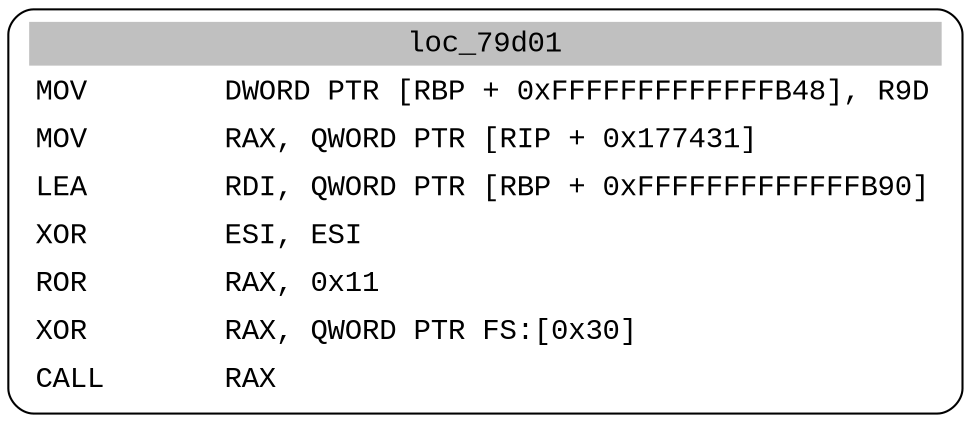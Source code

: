 digraph asm_graph {
1941 [
shape="Mrecord" fontname="Courier New"label =<<table border="0" cellborder="0" cellpadding="3"><tr><td align="center" colspan="2" bgcolor="grey">loc_79d01</td></tr><tr><td align="left">MOV        DWORD PTR [RBP + 0xFFFFFFFFFFFFFB48], R9D</td></tr><tr><td align="left">MOV        RAX, QWORD PTR [RIP + 0x177431]</td></tr><tr><td align="left">LEA        RDI, QWORD PTR [RBP + 0xFFFFFFFFFFFFFB90]</td></tr><tr><td align="left">XOR        ESI, ESI</td></tr><tr><td align="left">ROR        RAX, 0x11</td></tr><tr><td align="left">XOR        RAX, QWORD PTR FS:[0x30]</td></tr><tr><td align="left">CALL       RAX</td></tr></table>> ];
}